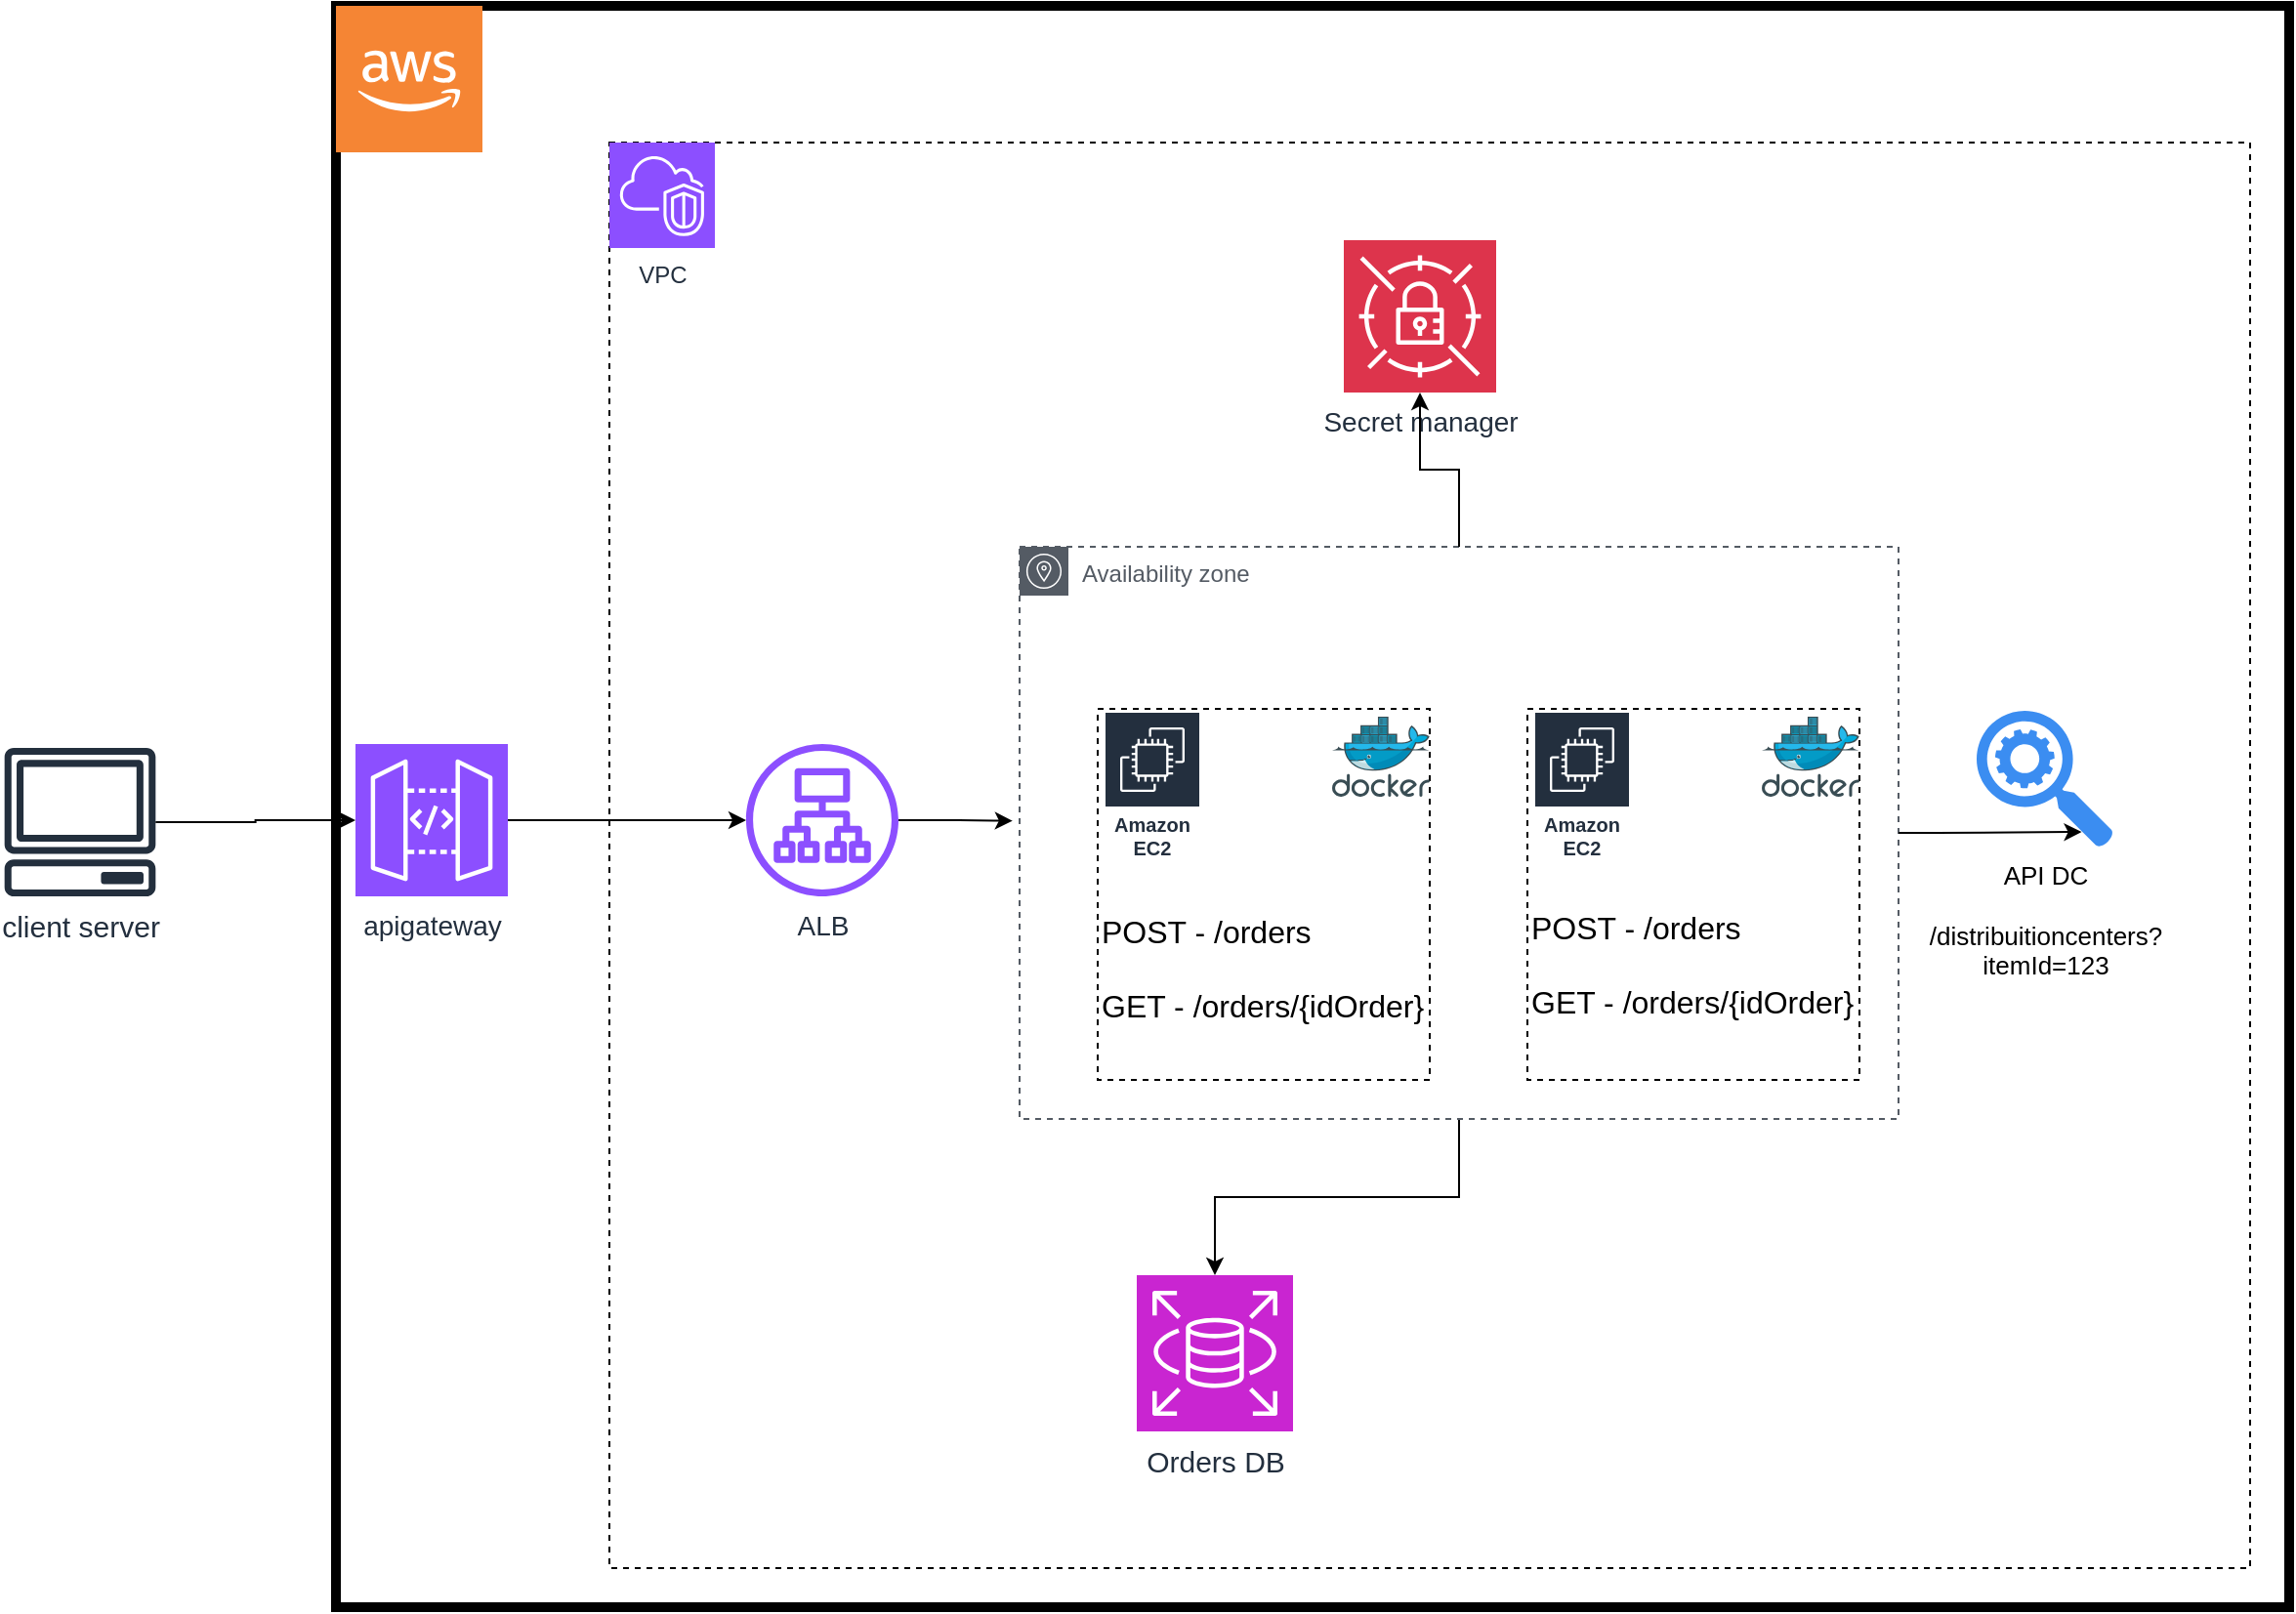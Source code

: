<mxfile>
    <diagram name="Page-1" id="-k9b5DDJf7mVh7mgQrlw">
        <mxGraphModel dx="1467" dy="793" grid="1" gridSize="10" guides="1" tooltips="1" connect="1" arrows="1" fold="1" page="1" pageScale="1" pageWidth="827" pageHeight="1169" math="0" shadow="0">
            <root>
                <mxCell id="0"/>
                <mxCell id="1" parent="0"/>
                <mxCell id="7ZiyfHkd2L8Wxt9LZBRF-14" value="" style="rounded=0;whiteSpace=wrap;html=1;glass=0;dashed=1;gradientColor=none;fillColor=none;" parent="1" vertex="1">
                    <mxGeometry x="170" y="250" width="840" height="730" as="geometry"/>
                </mxCell>
                <mxCell id="7ZiyfHkd2L8Wxt9LZBRF-61" style="edgeStyle=orthogonalEdgeStyle;rounded=0;orthogonalLoop=1;jettySize=auto;html=1;" parent="1" source="7ZiyfHkd2L8Wxt9LZBRF-49" target="7ZiyfHkd2L8Wxt9LZBRF-60" edge="1">
                    <mxGeometry relative="1" as="geometry"/>
                </mxCell>
                <mxCell id="7ZiyfHkd2L8Wxt9LZBRF-49" value="Availability zone" style="sketch=0;outlineConnect=0;gradientColor=none;html=1;whiteSpace=wrap;fontSize=12;fontStyle=0;shape=mxgraph.aws4.group;grIcon=mxgraph.aws4.group_availability_zone;strokeColor=#545B64;fillColor=none;verticalAlign=top;align=left;spacingLeft=30;fontColor=#545B64;dashed=1;" parent="1" vertex="1">
                    <mxGeometry x="380" y="457" width="450" height="293" as="geometry"/>
                </mxCell>
                <mxCell id="7ZiyfHkd2L8Wxt9LZBRF-57" value="" style="rounded=0;whiteSpace=wrap;html=1;fillColor=none;strokeColor=light-dark(#000000,#C7571F);strokeWidth=5;" parent="1" vertex="1">
                    <mxGeometry x="30" y="180" width="1000" height="820" as="geometry"/>
                </mxCell>
                <mxCell id="7ZiyfHkd2L8Wxt9LZBRF-16" value="&lt;div&gt;&lt;br&gt;&lt;/div&gt;&lt;div&gt;&lt;font style=&quot;font-size: 16px;&quot;&gt;&lt;div&gt;&lt;br&gt;&lt;/div&gt;&lt;div&gt;&lt;br&gt;&lt;/div&gt;&lt;div&gt;&lt;br&gt;&lt;/div&gt;POST - /orders&lt;/font&gt;&lt;div style=&quot;&quot;&gt;&lt;font style=&quot;font-size: 16px;&quot;&gt;&lt;br&gt;&lt;/font&gt;&lt;/div&gt;&lt;div style=&quot;&quot;&gt;&lt;font style=&quot;font-size: 16px;&quot;&gt;GET - /orders/{idOrder}&lt;/font&gt;&lt;/div&gt;&lt;/div&gt;" style="rounded=0;whiteSpace=wrap;html=1;glass=0;dashed=1;gradientColor=none;fillColor=none;align=left;" parent="1" vertex="1">
                    <mxGeometry x="640" y="540" width="170" height="190" as="geometry"/>
                </mxCell>
                <mxCell id="7ZiyfHkd2L8Wxt9LZBRF-9" value="Amazon EC2" style="sketch=0;outlineConnect=0;fontColor=#232F3E;gradientColor=none;strokeColor=#ffffff;fillColor=#232F3E;dashed=0;verticalLabelPosition=middle;verticalAlign=bottom;align=center;html=1;whiteSpace=wrap;fontSize=10;fontStyle=1;spacing=3;shape=mxgraph.aws4.productIcon;prIcon=mxgraph.aws4.ec2;" parent="1" vertex="1">
                    <mxGeometry x="643" y="541" width="50" height="80" as="geometry"/>
                </mxCell>
                <mxCell id="7ZiyfHkd2L8Wxt9LZBRF-26" style="edgeStyle=orthogonalEdgeStyle;rounded=0;orthogonalLoop=1;jettySize=auto;html=1;" parent="1" source="7ZiyfHkd2L8Wxt9LZBRF-12" target="7ZiyfHkd2L8Wxt9LZBRF-25" edge="1">
                    <mxGeometry relative="1" as="geometry"/>
                </mxCell>
                <mxCell id="7ZiyfHkd2L8Wxt9LZBRF-12" value="&lt;font style=&quot;font-size: 14px;&quot;&gt;apigateway&lt;/font&gt;" style="sketch=0;points=[[0,0,0],[0.25,0,0],[0.5,0,0],[0.75,0,0],[1,0,0],[0,1,0],[0.25,1,0],[0.5,1,0],[0.75,1,0],[1,1,0],[0,0.25,0],[0,0.5,0],[0,0.75,0],[1,0.25,0],[1,0.5,0],[1,0.75,0]];outlineConnect=0;fontColor=#232F3E;fillColor=#8C4FFF;strokeColor=#ffffff;dashed=0;verticalLabelPosition=bottom;verticalAlign=top;align=center;html=1;fontSize=12;fontStyle=0;aspect=fixed;shape=mxgraph.aws4.resourceIcon;resIcon=mxgraph.aws4.api_gateway;" parent="1" vertex="1">
                    <mxGeometry x="40" y="558" width="78" height="78" as="geometry"/>
                </mxCell>
                <mxCell id="7ZiyfHkd2L8Wxt9LZBRF-13" value="&lt;font style=&quot;font-size: 15px;&quot;&gt;client server&lt;/font&gt;" style="sketch=0;outlineConnect=0;fontColor=#232F3E;gradientColor=none;fillColor=#232F3D;strokeColor=none;dashed=0;verticalLabelPosition=bottom;verticalAlign=top;align=center;html=1;fontSize=12;fontStyle=0;aspect=fixed;pointerEvents=1;shape=mxgraph.aws4.client;" parent="1" vertex="1">
                    <mxGeometry x="-140" y="560" width="78" height="76" as="geometry"/>
                </mxCell>
                <mxCell id="7ZiyfHkd2L8Wxt9LZBRF-15" value="VPC" style="sketch=0;points=[[0,0,0],[0.25,0,0],[0.5,0,0],[0.75,0,0],[1,0,0],[0,1,0],[0.25,1,0],[0.5,1,0],[0.75,1,0],[1,1,0],[0,0.25,0],[0,0.5,0],[0,0.75,0],[1,0.25,0],[1,0.5,0],[1,0.75,0]];outlineConnect=0;fontColor=#232F3E;fillColor=#8C4FFF;strokeColor=#ffffff;dashed=0;verticalLabelPosition=bottom;verticalAlign=top;align=center;html=1;fontSize=12;fontStyle=0;aspect=fixed;shape=mxgraph.aws4.resourceIcon;resIcon=mxgraph.aws4.vpc;" parent="1" vertex="1">
                    <mxGeometry x="170" y="250" width="54" height="54" as="geometry"/>
                </mxCell>
                <mxCell id="7ZiyfHkd2L8Wxt9LZBRF-17" value="" style="image;sketch=0;aspect=fixed;html=1;points=[];align=center;fontSize=12;image=img/lib/mscae/Docker.svg;" parent="1" vertex="1">
                    <mxGeometry x="760" y="544" width="50" height="41" as="geometry"/>
                </mxCell>
                <mxCell id="7ZiyfHkd2L8Wxt9LZBRF-21" style="edgeStyle=orthogonalEdgeStyle;rounded=0;orthogonalLoop=1;jettySize=auto;html=1;entryX=0;entryY=0.5;entryDx=0;entryDy=0;entryPerimeter=0;" parent="1" source="7ZiyfHkd2L8Wxt9LZBRF-13" target="7ZiyfHkd2L8Wxt9LZBRF-12" edge="1">
                    <mxGeometry relative="1" as="geometry"/>
                </mxCell>
                <mxCell id="7ZiyfHkd2L8Wxt9LZBRF-25" value="&lt;font style=&quot;font-size: 14px;&quot;&gt;ALB&lt;/font&gt;" style="sketch=0;outlineConnect=0;fontColor=#232F3E;gradientColor=none;fillColor=#8C4FFF;strokeColor=none;dashed=0;verticalLabelPosition=bottom;verticalAlign=top;align=center;html=1;fontSize=12;fontStyle=0;aspect=fixed;pointerEvents=1;shape=mxgraph.aws4.application_load_balancer;" parent="1" vertex="1">
                    <mxGeometry x="240" y="558" width="78" height="78" as="geometry"/>
                </mxCell>
                <mxCell id="7ZiyfHkd2L8Wxt9LZBRF-27" value="&lt;div&gt;&lt;font style=&quot;font-size: 16px;&quot;&gt;&lt;br&gt;&lt;/font&gt;&lt;/div&gt;&lt;font style=&quot;font-size: 16px;&quot;&gt;&lt;div&gt;&lt;font style=&quot;font-size: 16px;&quot;&gt;&lt;br&gt;&lt;/font&gt;&lt;/div&gt;&lt;div&gt;&lt;font style=&quot;font-size: 16px;&quot;&gt;&lt;br&gt;&lt;/font&gt;&lt;/div&gt;&lt;div&gt;&lt;font style=&quot;font-size: 16px;&quot;&gt;&lt;br&gt;&lt;/font&gt;&lt;/div&gt;POST - /orders&lt;/font&gt;&lt;div&gt;&lt;font style=&quot;font-size: 16px;&quot;&gt;&lt;br&gt;&lt;/font&gt;&lt;/div&gt;&lt;div&gt;&lt;font style=&quot;font-size: 16px;&quot;&gt;GET - /orders/{idOrder}&lt;/font&gt;&lt;/div&gt;" style="rounded=0;whiteSpace=wrap;html=1;glass=0;dashed=1;gradientColor=none;fillColor=none;align=left;" parent="1" vertex="1">
                    <mxGeometry x="420" y="540" width="170" height="190" as="geometry"/>
                </mxCell>
                <mxCell id="7ZiyfHkd2L8Wxt9LZBRF-28" value="Amazon EC2" style="sketch=0;outlineConnect=0;fontColor=#232F3E;gradientColor=none;strokeColor=#ffffff;fillColor=#232F3E;dashed=0;verticalLabelPosition=middle;verticalAlign=bottom;align=center;html=1;whiteSpace=wrap;fontSize=10;fontStyle=1;spacing=3;shape=mxgraph.aws4.productIcon;prIcon=mxgraph.aws4.ec2;" parent="1" vertex="1">
                    <mxGeometry x="423" y="541" width="50" height="80" as="geometry"/>
                </mxCell>
                <mxCell id="7ZiyfHkd2L8Wxt9LZBRF-29" value="" style="image;sketch=0;aspect=fixed;html=1;points=[];align=center;fontSize=12;image=img/lib/mscae/Docker.svg;" parent="1" vertex="1">
                    <mxGeometry x="540" y="544" width="50" height="41" as="geometry"/>
                </mxCell>
                <mxCell id="7ZiyfHkd2L8Wxt9LZBRF-35" value="&lt;font style=&quot;font-size: 14px;&quot;&gt;Secret manager&lt;/font&gt;" style="sketch=0;points=[[0,0,0],[0.25,0,0],[0.5,0,0],[0.75,0,0],[1,0,0],[0,1,0],[0.25,1,0],[0.5,1,0],[0.75,1,0],[1,1,0],[0,0.25,0],[0,0.5,0],[0,0.75,0],[1,0.25,0],[1,0.5,0],[1,0.75,0]];outlineConnect=0;fontColor=#232F3E;fillColor=#DD344C;strokeColor=#ffffff;dashed=0;verticalLabelPosition=bottom;verticalAlign=top;align=center;html=1;fontSize=12;fontStyle=0;aspect=fixed;shape=mxgraph.aws4.resourceIcon;resIcon=mxgraph.aws4.secrets_manager;" parent="1" vertex="1">
                    <mxGeometry x="546" y="300" width="78" height="78" as="geometry"/>
                </mxCell>
                <mxCell id="7ZiyfHkd2L8Wxt9LZBRF-40" value="&lt;span style=&quot;color: light-dark(rgb(0, 0, 0), rgb(250, 250, 250));&quot;&gt;&lt;font style=&quot;font-size: 13px;&quot;&gt;API DC&lt;/font&gt;&lt;/span&gt;&lt;div&gt;&lt;font style=&quot;font-size: 13px;&quot; color=&quot;#fafafa&quot;&gt;&lt;span style=&quot;caret-color: rgb(250, 250, 250);&quot;&gt;&lt;br&gt;&lt;/span&gt;&lt;/font&gt;&lt;div&gt;&lt;p style=&quot;margin: 0px; font-stretch: normal; line-height: normal; font-family: Arial; font-size-adjust: none; font-kerning: auto; font-variant-alternates: normal; font-variant-ligatures: normal; font-variant-numeric: normal; font-variant-east-asian: normal; font-variant-position: normal; font-feature-settings: normal; font-optical-sizing: auto; font-variation-settings: normal; white-space: normal;&quot; class=&quot;p1&quot;&gt;&lt;span style=&quot;color: light-dark(rgb(0, 0, 0), rgb(250, 250, 250));&quot;&gt;&lt;font style=&quot;font-size: 13px;&quot;&gt;/distribuitioncenters?itemId=123&lt;/font&gt;&lt;/span&gt;&lt;/p&gt;&lt;/div&gt;&lt;/div&gt;" style="sketch=0;html=1;aspect=fixed;strokeColor=none;shadow=0;fillColor=#3B8DF1;verticalAlign=top;labelPosition=center;verticalLabelPosition=bottom;shape=mxgraph.gcp2.search_api;align=center;" parent="1" vertex="1">
                    <mxGeometry x="870" y="541" width="70" height="70" as="geometry"/>
                </mxCell>
                <mxCell id="7ZiyfHkd2L8Wxt9LZBRF-51" style="edgeStyle=orthogonalEdgeStyle;rounded=0;orthogonalLoop=1;jettySize=auto;html=1;entryX=0.768;entryY=0.886;entryDx=0;entryDy=0;entryPerimeter=0;" parent="1" source="7ZiyfHkd2L8Wxt9LZBRF-49" target="7ZiyfHkd2L8Wxt9LZBRF-40" edge="1">
                    <mxGeometry relative="1" as="geometry"/>
                </mxCell>
                <mxCell id="7ZiyfHkd2L8Wxt9LZBRF-52" style="edgeStyle=orthogonalEdgeStyle;rounded=0;orthogonalLoop=1;jettySize=auto;html=1;entryX=-0.008;entryY=0.479;entryDx=0;entryDy=0;entryPerimeter=0;" parent="1" source="7ZiyfHkd2L8Wxt9LZBRF-25" target="7ZiyfHkd2L8Wxt9LZBRF-49" edge="1">
                    <mxGeometry relative="1" as="geometry"/>
                </mxCell>
                <mxCell id="7ZiyfHkd2L8Wxt9LZBRF-54" style="edgeStyle=orthogonalEdgeStyle;rounded=0;orthogonalLoop=1;jettySize=auto;html=1;entryX=0.5;entryY=1;entryDx=0;entryDy=0;entryPerimeter=0;" parent="1" source="7ZiyfHkd2L8Wxt9LZBRF-49" target="7ZiyfHkd2L8Wxt9LZBRF-35" edge="1">
                    <mxGeometry relative="1" as="geometry"/>
                </mxCell>
                <mxCell id="7ZiyfHkd2L8Wxt9LZBRF-56" value="" style="outlineConnect=0;dashed=0;verticalLabelPosition=bottom;verticalAlign=top;align=center;html=1;shape=mxgraph.aws3.cloud_2;fillColor=#F58534;gradientColor=none;" parent="1" vertex="1">
                    <mxGeometry x="30" y="180" width="75" height="75" as="geometry"/>
                </mxCell>
                <mxCell id="7ZiyfHkd2L8Wxt9LZBRF-60" value="&lt;font style=&quot;font-size: 15px;&quot;&gt;Orders DB&lt;/font&gt;&lt;div&gt;&lt;br&gt;&lt;/div&gt;" style="sketch=0;points=[[0,0,0],[0.25,0,0],[0.5,0,0],[0.75,0,0],[1,0,0],[0,1,0],[0.25,1,0],[0.5,1,0],[0.75,1,0],[1,1,0],[0,0.25,0],[0,0.5,0],[0,0.75,0],[1,0.25,0],[1,0.5,0],[1,0.75,0]];outlineConnect=0;fontColor=#232F3E;fillColor=#C925D1;strokeColor=#ffffff;dashed=0;verticalLabelPosition=bottom;verticalAlign=top;align=center;html=1;fontSize=12;fontStyle=0;aspect=fixed;shape=mxgraph.aws4.resourceIcon;resIcon=mxgraph.aws4.rds;" parent="1" vertex="1">
                    <mxGeometry x="440" y="830" width="80" height="80" as="geometry"/>
                </mxCell>
            </root>
        </mxGraphModel>
    </diagram>
</mxfile>